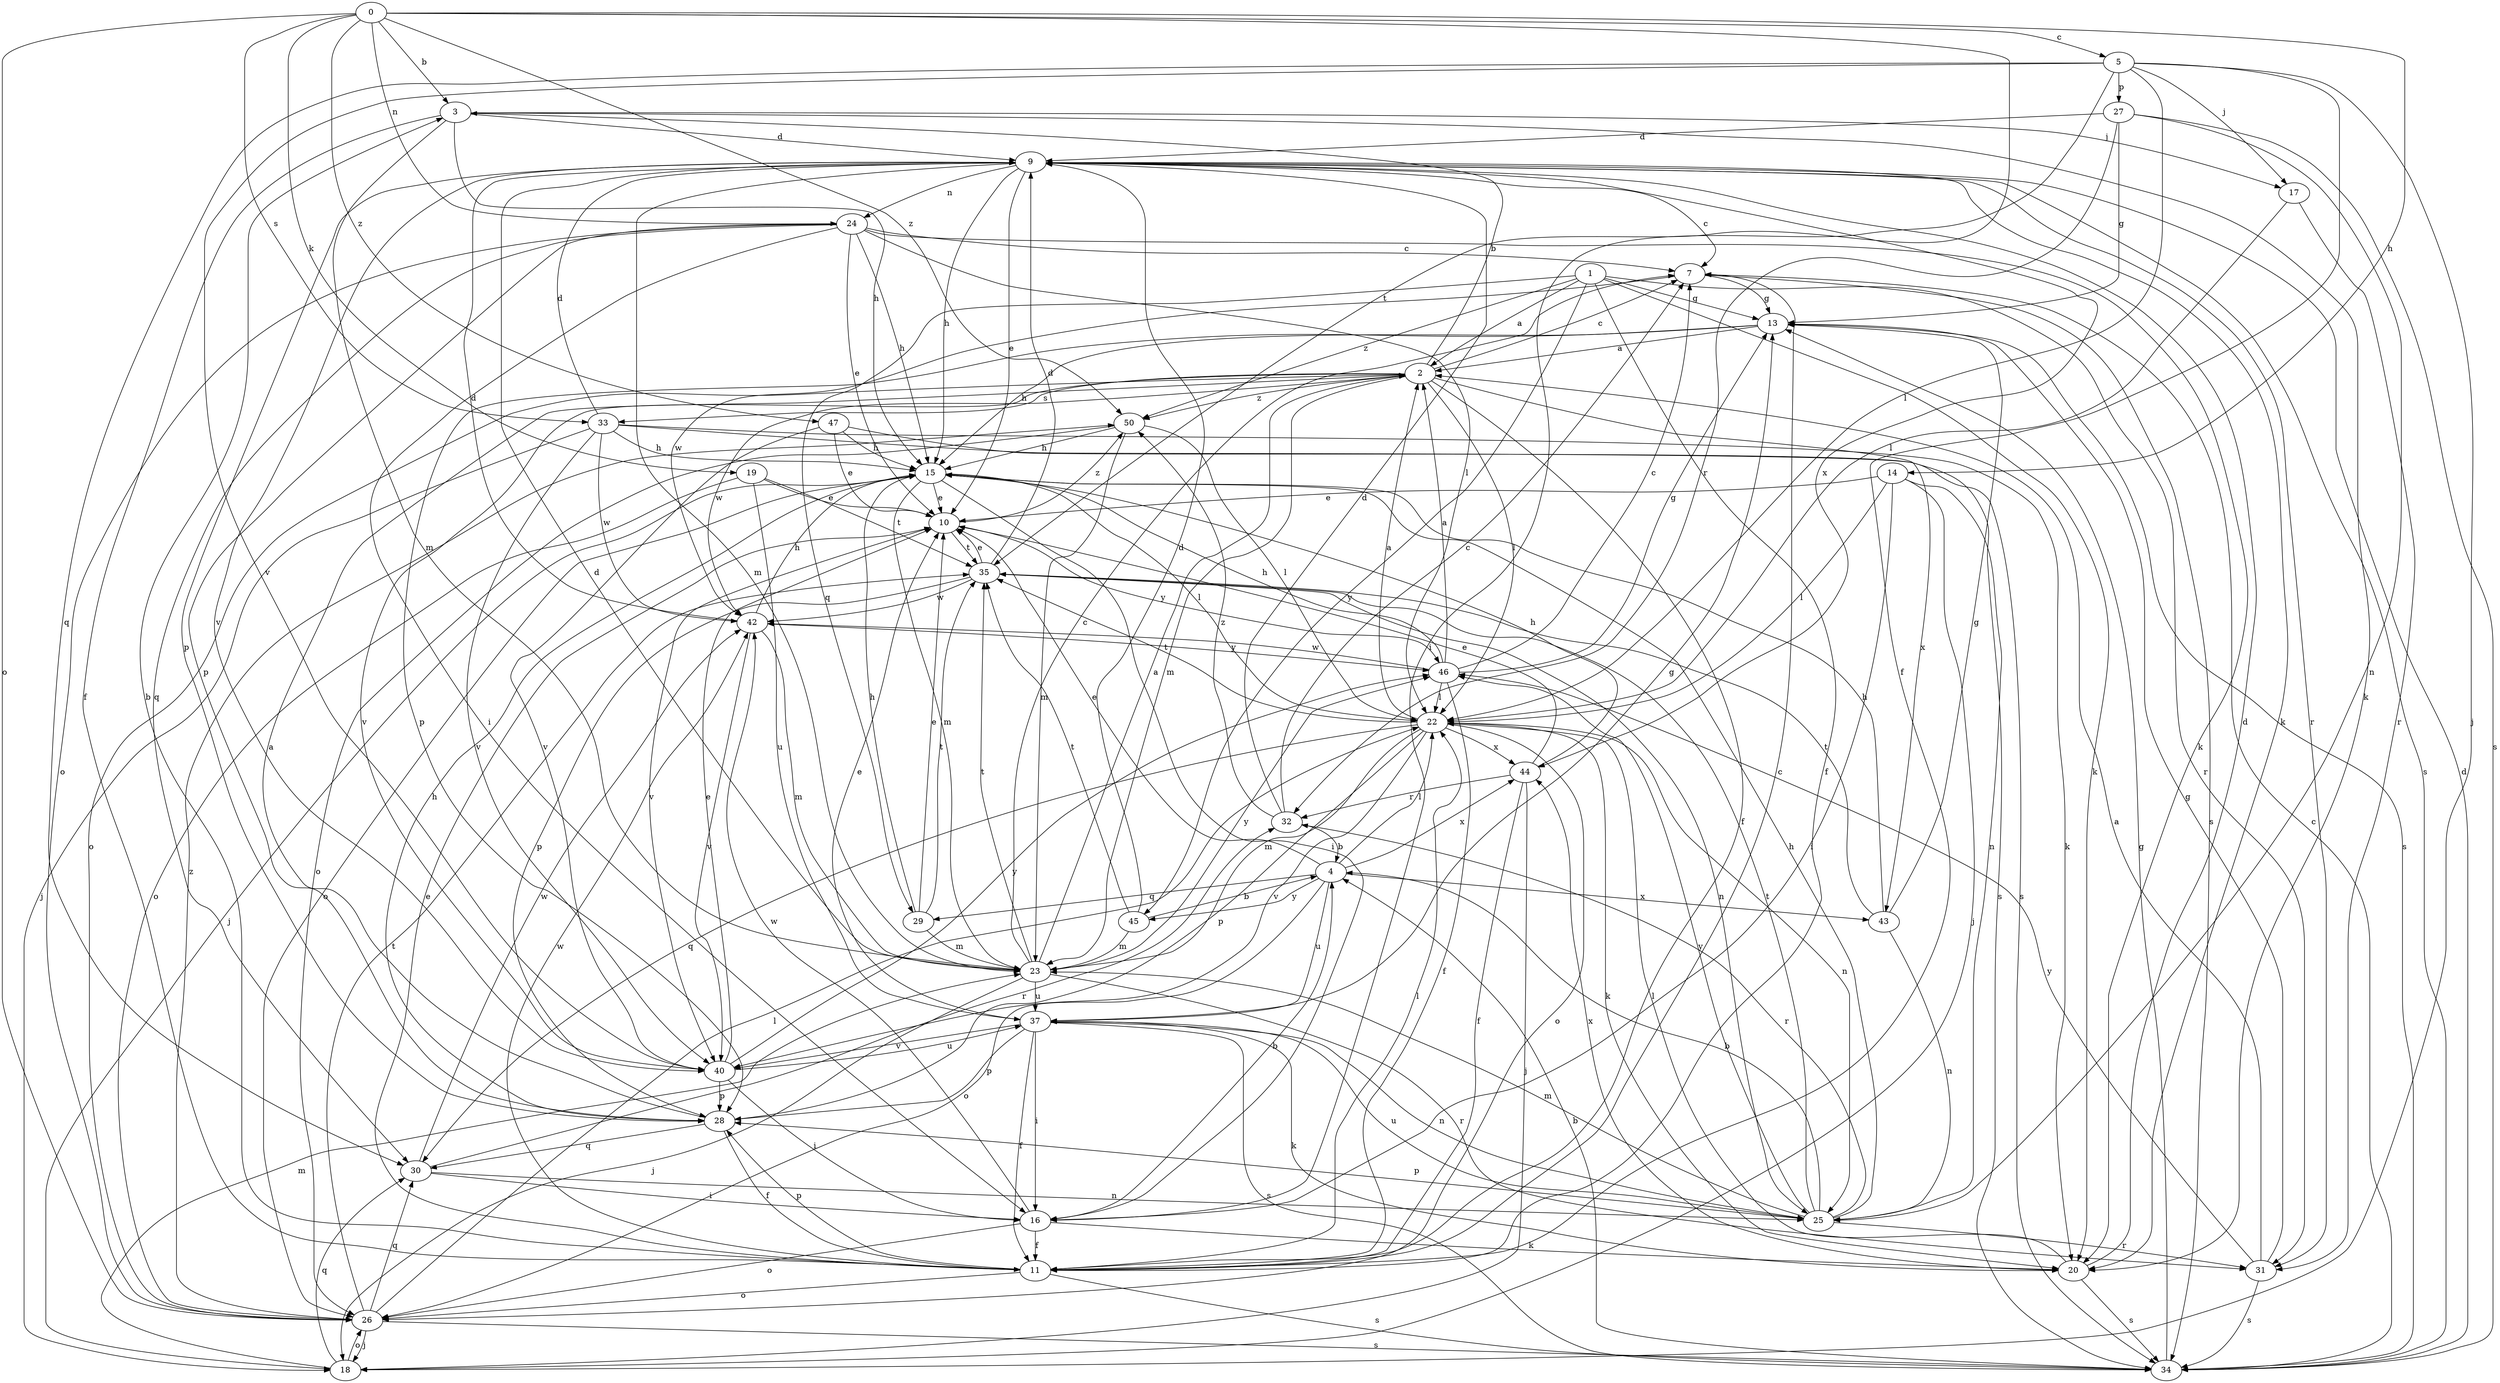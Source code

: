 strict digraph  {
0;
1;
2;
3;
4;
5;
7;
9;
10;
11;
13;
14;
15;
16;
17;
18;
19;
20;
22;
23;
24;
25;
26;
27;
28;
29;
30;
31;
32;
33;
34;
35;
37;
40;
42;
43;
44;
45;
46;
47;
50;
0 -> 3  [label=b];
0 -> 5  [label=c];
0 -> 14  [label=h];
0 -> 19  [label=k];
0 -> 24  [label=n];
0 -> 26  [label=o];
0 -> 33  [label=s];
0 -> 35  [label=t];
0 -> 47  [label=z];
0 -> 50  [label=z];
1 -> 2  [label=a];
1 -> 11  [label=f];
1 -> 13  [label=g];
1 -> 20  [label=k];
1 -> 29  [label=q];
1 -> 31  [label=r];
1 -> 45  [label=y];
1 -> 50  [label=z];
2 -> 3  [label=b];
2 -> 7  [label=c];
2 -> 11  [label=f];
2 -> 22  [label=l];
2 -> 23  [label=m];
2 -> 26  [label=o];
2 -> 33  [label=s];
2 -> 40  [label=v];
2 -> 42  [label=w];
2 -> 43  [label=x];
2 -> 50  [label=z];
3 -> 9  [label=d];
3 -> 11  [label=f];
3 -> 15  [label=h];
3 -> 17  [label=j];
3 -> 20  [label=k];
3 -> 23  [label=m];
4 -> 10  [label=e];
4 -> 22  [label=l];
4 -> 26  [label=o];
4 -> 29  [label=q];
4 -> 37  [label=u];
4 -> 43  [label=x];
4 -> 44  [label=x];
4 -> 45  [label=y];
5 -> 11  [label=f];
5 -> 16  [label=i];
5 -> 17  [label=j];
5 -> 18  [label=j];
5 -> 22  [label=l];
5 -> 27  [label=p];
5 -> 30  [label=q];
5 -> 40  [label=v];
7 -> 13  [label=g];
7 -> 34  [label=s];
7 -> 42  [label=w];
9 -> 7  [label=c];
9 -> 10  [label=e];
9 -> 15  [label=h];
9 -> 20  [label=k];
9 -> 23  [label=m];
9 -> 24  [label=n];
9 -> 28  [label=p];
9 -> 31  [label=r];
9 -> 34  [label=s];
9 -> 40  [label=v];
9 -> 44  [label=x];
10 -> 35  [label=t];
10 -> 40  [label=v];
10 -> 46  [label=y];
10 -> 50  [label=z];
11 -> 3  [label=b];
11 -> 7  [label=c];
11 -> 10  [label=e];
11 -> 22  [label=l];
11 -> 26  [label=o];
11 -> 28  [label=p];
11 -> 34  [label=s];
11 -> 42  [label=w];
13 -> 2  [label=a];
13 -> 15  [label=h];
13 -> 28  [label=p];
13 -> 34  [label=s];
14 -> 10  [label=e];
14 -> 16  [label=i];
14 -> 18  [label=j];
14 -> 22  [label=l];
14 -> 25  [label=n];
15 -> 10  [label=e];
15 -> 16  [label=i];
15 -> 18  [label=j];
15 -> 22  [label=l];
15 -> 23  [label=m];
15 -> 26  [label=o];
16 -> 4  [label=b];
16 -> 11  [label=f];
16 -> 20  [label=k];
16 -> 26  [label=o];
16 -> 42  [label=w];
17 -> 22  [label=l];
17 -> 31  [label=r];
18 -> 23  [label=m];
18 -> 26  [label=o];
18 -> 30  [label=q];
19 -> 10  [label=e];
19 -> 26  [label=o];
19 -> 35  [label=t];
19 -> 37  [label=u];
20 -> 9  [label=d];
20 -> 22  [label=l];
20 -> 34  [label=s];
20 -> 44  [label=x];
22 -> 2  [label=a];
22 -> 20  [label=k];
22 -> 23  [label=m];
22 -> 25  [label=n];
22 -> 26  [label=o];
22 -> 28  [label=p];
22 -> 30  [label=q];
22 -> 35  [label=t];
22 -> 40  [label=v];
22 -> 44  [label=x];
23 -> 2  [label=a];
23 -> 7  [label=c];
23 -> 9  [label=d];
23 -> 18  [label=j];
23 -> 31  [label=r];
23 -> 35  [label=t];
23 -> 37  [label=u];
23 -> 46  [label=y];
24 -> 7  [label=c];
24 -> 10  [label=e];
24 -> 15  [label=h];
24 -> 16  [label=i];
24 -> 20  [label=k];
24 -> 22  [label=l];
24 -> 26  [label=o];
24 -> 28  [label=p];
24 -> 30  [label=q];
25 -> 4  [label=b];
25 -> 15  [label=h];
25 -> 23  [label=m];
25 -> 28  [label=p];
25 -> 31  [label=r];
25 -> 32  [label=r];
25 -> 35  [label=t];
25 -> 37  [label=u];
25 -> 46  [label=y];
26 -> 18  [label=j];
26 -> 22  [label=l];
26 -> 30  [label=q];
26 -> 34  [label=s];
26 -> 35  [label=t];
26 -> 50  [label=z];
27 -> 9  [label=d];
27 -> 13  [label=g];
27 -> 25  [label=n];
27 -> 32  [label=r];
27 -> 34  [label=s];
28 -> 2  [label=a];
28 -> 11  [label=f];
28 -> 15  [label=h];
28 -> 30  [label=q];
29 -> 10  [label=e];
29 -> 15  [label=h];
29 -> 23  [label=m];
29 -> 35  [label=t];
30 -> 16  [label=i];
30 -> 25  [label=n];
30 -> 32  [label=r];
30 -> 42  [label=w];
31 -> 2  [label=a];
31 -> 13  [label=g];
31 -> 34  [label=s];
31 -> 46  [label=y];
32 -> 4  [label=b];
32 -> 7  [label=c];
32 -> 9  [label=d];
32 -> 50  [label=z];
33 -> 9  [label=d];
33 -> 15  [label=h];
33 -> 18  [label=j];
33 -> 20  [label=k];
33 -> 34  [label=s];
33 -> 40  [label=v];
33 -> 42  [label=w];
34 -> 4  [label=b];
34 -> 7  [label=c];
34 -> 9  [label=d];
34 -> 13  [label=g];
35 -> 9  [label=d];
35 -> 10  [label=e];
35 -> 25  [label=n];
35 -> 28  [label=p];
35 -> 42  [label=w];
37 -> 10  [label=e];
37 -> 11  [label=f];
37 -> 13  [label=g];
37 -> 16  [label=i];
37 -> 20  [label=k];
37 -> 25  [label=n];
37 -> 28  [label=p];
37 -> 34  [label=s];
37 -> 40  [label=v];
40 -> 10  [label=e];
40 -> 16  [label=i];
40 -> 28  [label=p];
40 -> 37  [label=u];
40 -> 46  [label=y];
42 -> 9  [label=d];
42 -> 15  [label=h];
42 -> 23  [label=m];
42 -> 40  [label=v];
42 -> 46  [label=y];
43 -> 13  [label=g];
43 -> 15  [label=h];
43 -> 25  [label=n];
43 -> 35  [label=t];
44 -> 10  [label=e];
44 -> 11  [label=f];
44 -> 15  [label=h];
44 -> 18  [label=j];
44 -> 32  [label=r];
45 -> 4  [label=b];
45 -> 9  [label=d];
45 -> 23  [label=m];
45 -> 35  [label=t];
46 -> 2  [label=a];
46 -> 7  [label=c];
46 -> 11  [label=f];
46 -> 13  [label=g];
46 -> 15  [label=h];
46 -> 22  [label=l];
46 -> 42  [label=w];
47 -> 10  [label=e];
47 -> 15  [label=h];
47 -> 34  [label=s];
47 -> 40  [label=v];
50 -> 15  [label=h];
50 -> 22  [label=l];
50 -> 23  [label=m];
50 -> 26  [label=o];
}
